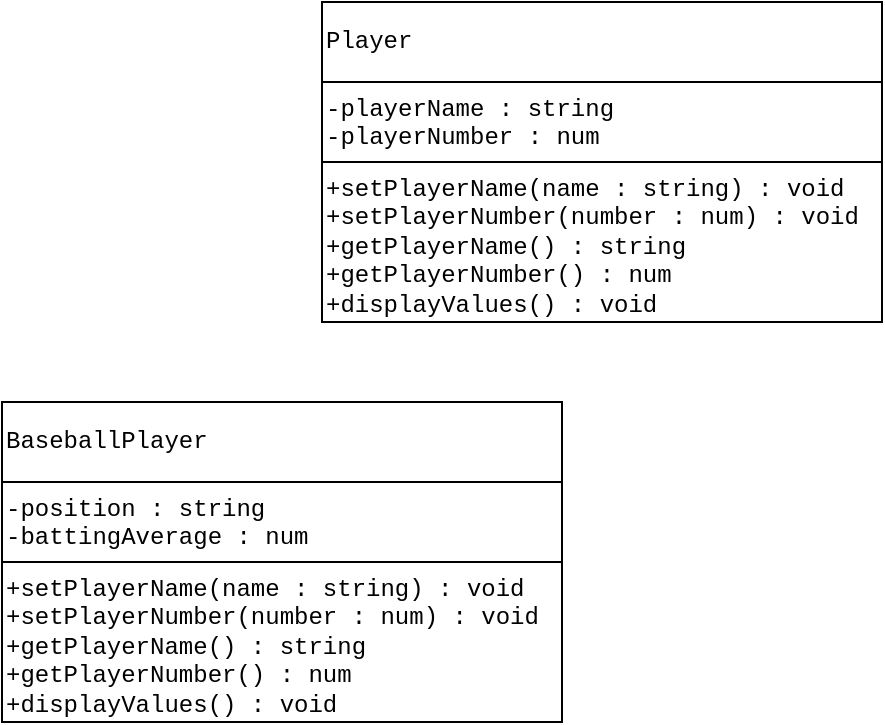 <mxfile version="21.2.8" type="device">
  <diagram name="Page-1" id="9Sm3yLIWAqeSTX1M7ONM">
    <mxGraphModel dx="954" dy="727" grid="1" gridSize="10" guides="1" tooltips="1" connect="1" arrows="1" fold="1" page="1" pageScale="1" pageWidth="827" pageHeight="1169" math="0" shadow="0">
      <root>
        <mxCell id="0" />
        <mxCell id="1" parent="0" />
        <mxCell id="fBzCX59owPHTGVTaYshw-23" value="" style="group" vertex="1" connectable="0" parent="1">
          <mxGeometry x="280" y="80" width="280" height="160" as="geometry" />
        </mxCell>
        <mxCell id="fBzCX59owPHTGVTaYshw-17" value="Player" style="rounded=0;whiteSpace=wrap;html=1;fontFamily=Courier New;align=left;" vertex="1" parent="fBzCX59owPHTGVTaYshw-23">
          <mxGeometry width="280" height="40" as="geometry" />
        </mxCell>
        <mxCell id="fBzCX59owPHTGVTaYshw-18" value="-playerName : string&lt;br&gt;-playerNumber : num" style="rounded=0;whiteSpace=wrap;html=1;fontFamily=Courier New;align=left;verticalAlign=top;" vertex="1" parent="fBzCX59owPHTGVTaYshw-23">
          <mxGeometry y="40" width="280" height="40" as="geometry" />
        </mxCell>
        <mxCell id="fBzCX59owPHTGVTaYshw-19" value="+setPlayerName(name : string) : void&lt;br&gt;+setPlayerNumber(number : num) : void&lt;br&gt;+getPlayerName() : string&lt;br&gt;+getPlayerNumber() : num&lt;br&gt;+displayValues() : void" style="rounded=0;whiteSpace=wrap;html=1;fontFamily=Courier New;align=left;verticalAlign=top;" vertex="1" parent="fBzCX59owPHTGVTaYshw-23">
          <mxGeometry y="80" width="280" height="80" as="geometry" />
        </mxCell>
        <mxCell id="fBzCX59owPHTGVTaYshw-24" value="" style="group" vertex="1" connectable="0" parent="1">
          <mxGeometry x="120" y="280" width="280" height="160" as="geometry" />
        </mxCell>
        <mxCell id="fBzCX59owPHTGVTaYshw-20" value="BaseballPlayer" style="rounded=0;whiteSpace=wrap;html=1;fontFamily=Courier New;align=left;" vertex="1" parent="fBzCX59owPHTGVTaYshw-24">
          <mxGeometry width="280" height="40" as="geometry" />
        </mxCell>
        <mxCell id="fBzCX59owPHTGVTaYshw-21" value="-position : string&lt;br&gt;-battingAverage : num" style="rounded=0;whiteSpace=wrap;html=1;fontFamily=Courier New;align=left;verticalAlign=top;" vertex="1" parent="fBzCX59owPHTGVTaYshw-24">
          <mxGeometry y="40" width="280" height="40" as="geometry" />
        </mxCell>
        <mxCell id="fBzCX59owPHTGVTaYshw-22" value="+setPlayerName(name : string) : void&lt;br&gt;+setPlayerNumber(number : num) : void&lt;br&gt;+getPlayerName() : string&lt;br&gt;+getPlayerNumber() : num&lt;br&gt;+displayValues() : void" style="rounded=0;whiteSpace=wrap;html=1;fontFamily=Courier New;align=left;verticalAlign=top;" vertex="1" parent="fBzCX59owPHTGVTaYshw-24">
          <mxGeometry y="80" width="280" height="80" as="geometry" />
        </mxCell>
      </root>
    </mxGraphModel>
  </diagram>
</mxfile>
